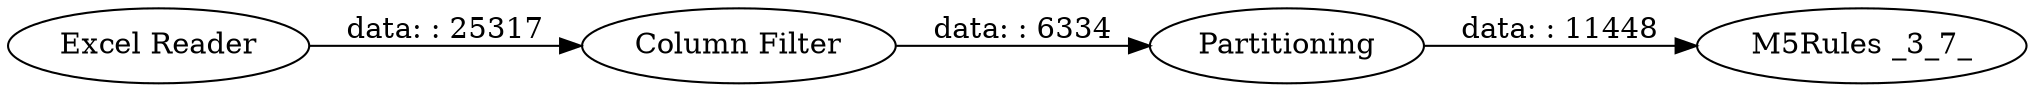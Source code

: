 digraph {
	"-2430329021301378433_16" [label="Column Filter"]
	"-2430329021301378433_2" [label=Partitioning]
	"-2430329021301378433_14" [label="Excel Reader"]
	"-2430329021301378433_1" [label="M5Rules _3_7_"]
	"-2430329021301378433_2" -> "-2430329021301378433_1" [label="data: : 11448"]
	"-2430329021301378433_14" -> "-2430329021301378433_16" [label="data: : 25317"]
	"-2430329021301378433_16" -> "-2430329021301378433_2" [label="data: : 6334"]
	rankdir=LR
}
